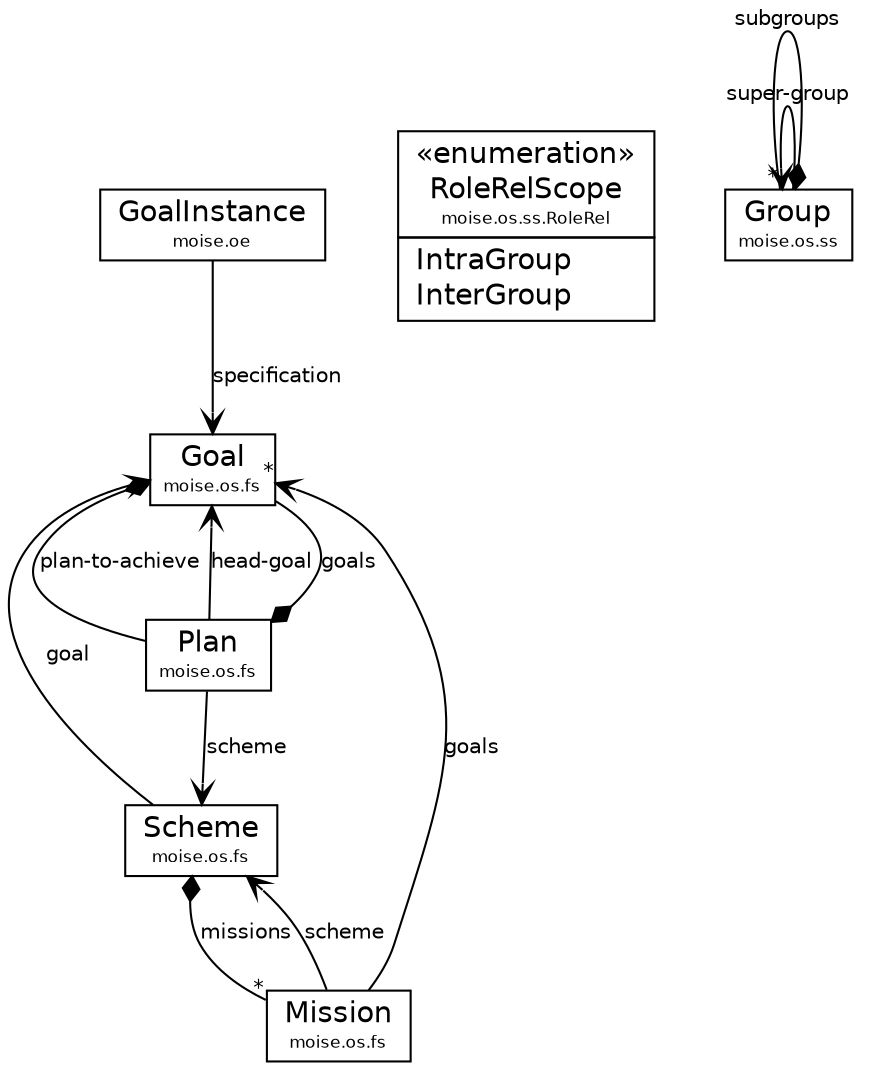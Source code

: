#!/usr/local/bin/dot
#
# Class diagram 
# Generated by UMLGraph version R5_6_6-1-g9240c4 (http://www.umlgraph.org/)
#

digraph G {
	edge [fontname="Helvetica",fontsize=10,labelfontname="Helvetica",labelfontsize=10];
	node [fontname="Helvetica",fontsize=10,shape=plaintext];
	nodesep=0.25;
	ranksep=0.5;
	// moise.oe.GoalInstance
	c12068 [label=<<table title="moise.oe.GoalInstance" border="0" cellborder="1" cellspacing="0" cellpadding="2" port="p" href="../oe/GoalInstance.html">
		<tr><td><table border="0" cellspacing="0" cellpadding="1">
<tr><td align="center" balign="center"> GoalInstance </td></tr>
<tr><td align="center" balign="center"><font point-size="8.0"> moise.oe </font></td></tr>
		</table></td></tr>
		</table>>, URL="../oe/GoalInstance.html", fontname="Helvetica", fontcolor="black", fontsize=14.0];
	// moise.os.fs.Scheme
	c12073 [label=<<table title="moise.os.fs.Scheme" border="0" cellborder="1" cellspacing="0" cellpadding="2" port="p" href="../os/fs/Scheme.html">
		<tr><td><table border="0" cellspacing="0" cellpadding="1">
<tr><td align="center" balign="center"> Scheme </td></tr>
<tr><td align="center" balign="center"><font point-size="8.0"> moise.os.fs </font></td></tr>
		</table></td></tr>
		</table>>, URL="../os/fs/Scheme.html", fontname="Helvetica", fontcolor="black", fontsize=14.0];
	// moise.os.fs.Plan
	c12074 [label=<<table title="moise.os.fs.Plan" border="0" cellborder="1" cellspacing="0" cellpadding="2" port="p" href="../os/fs/Plan.html">
		<tr><td><table border="0" cellspacing="0" cellpadding="1">
<tr><td align="center" balign="center"> Plan </td></tr>
<tr><td align="center" balign="center"><font point-size="8.0"> moise.os.fs </font></td></tr>
		</table></td></tr>
		</table>>, URL="../os/fs/Plan.html", fontname="Helvetica", fontcolor="black", fontsize=14.0];
	// moise.os.fs.Mission
	c12076 [label=<<table title="moise.os.fs.Mission" border="0" cellborder="1" cellspacing="0" cellpadding="2" port="p" href="../os/fs/Mission.html">
		<tr><td><table border="0" cellspacing="0" cellpadding="1">
<tr><td align="center" balign="center"> Mission </td></tr>
<tr><td align="center" balign="center"><font point-size="8.0"> moise.os.fs </font></td></tr>
		</table></td></tr>
		</table>>, URL="../os/fs/Mission.html", fontname="Helvetica", fontcolor="black", fontsize=14.0];
	// moise.os.fs.Goal
	c12077 [label=<<table title="moise.os.fs.Goal" border="0" cellborder="1" cellspacing="0" cellpadding="2" port="p" href="../os/fs/Goal.html">
		<tr><td><table border="0" cellspacing="0" cellpadding="1">
<tr><td align="center" balign="center"> Goal </td></tr>
<tr><td align="center" balign="center"><font point-size="8.0"> moise.os.fs </font></td></tr>
		</table></td></tr>
		</table>>, URL="../os/fs/Goal.html", fontname="Helvetica", fontcolor="black", fontsize=14.0];
	// moise.os.ss.RoleRel.RoleRelScope
	c12086 [label=<<table title="moise.os.ss.RoleRel.RoleRelScope" border="0" cellborder="1" cellspacing="0" cellpadding="2" port="p" href="../os/ss/RoleRel.RoleRelScope.html">
		<tr><td><table border="0" cellspacing="0" cellpadding="1">
<tr><td align="center" balign="center"> &#171;enumeration&#187; </td></tr>
<tr><td align="center" balign="center"> RoleRelScope </td></tr>
<tr><td align="center" balign="center"><font point-size="8.0"> moise.os.ss.RoleRel </font></td></tr>
		</table></td></tr>
		<tr><td><table border="0" cellspacing="0" cellpadding="1">
<tr><td align="left" balign="left"> IntraGroup </td></tr>
<tr><td align="left" balign="left"> InterGroup </td></tr>
		</table></td></tr>
		</table>>, URL="../os/ss/RoleRel.RoleRelScope.html", fontname="Helvetica", fontcolor="black", fontsize=14.0];
	// moise.os.ss.Group
	c12089 [label=<<table title="moise.os.ss.Group" border="0" cellborder="1" cellspacing="0" cellpadding="2" port="p" href="../os/ss/Group.html">
		<tr><td><table border="0" cellspacing="0" cellpadding="1">
<tr><td align="center" balign="center"> Group </td></tr>
<tr><td align="center" balign="center"><font point-size="8.0"> moise.os.ss </font></td></tr>
		</table></td></tr>
		</table>>, URL="../os/ss/Group.html", fontname="Helvetica", fontcolor="black", fontsize=14.0];
	// moise.oe.GoalInstance NAVASSOC moise.os.fs.Goal
	c12068:p -> c12077:p [taillabel="", label="specification", headlabel="", fontname="Helvetica", fontcolor="black", fontsize=10.0, color="black", arrowhead=open];
	// moise.os.fs.Scheme NAVASSOC moise.os.fs.Goal
	c12073:p -> c12077:p [taillabel="", label="goal", headlabel="", fontname="Helvetica", fontcolor="black", fontsize=10.0, color="black", arrowhead=open];
	// moise.os.fs.Scheme COMPOSED moise.os.fs.Mission
	c12073:p -> c12076:p [taillabel="", label="missions", headlabel="*", fontname="Helvetica", fontcolor="black", fontsize=10.0, color="black", arrowhead=none, arrowtail=diamond, dir=both];
	// moise.os.fs.Plan NAVASSOC moise.os.fs.Goal
	c12074:p -> c12077:p [taillabel="", label="head-goal", headlabel="", fontname="Helvetica", fontcolor="black", fontsize=10.0, color="black", arrowhead=open];
	// moise.os.fs.Plan NAVASSOC moise.os.fs.Scheme
	c12074:p -> c12073:p [taillabel="", label="scheme", headlabel="", fontname="Helvetica", fontcolor="black", fontsize=10.0, color="black", arrowhead=open];
	// moise.os.fs.Plan COMPOSED moise.os.fs.Goal
	c12074:p -> c12077:p [taillabel="", label="goals", headlabel="", fontname="Helvetica", fontcolor="black", fontsize=10.0, color="black", arrowhead=none, arrowtail=diamond, dir=both];
	// moise.os.fs.Mission NAVASSOC moise.os.fs.Goal
	c12076:p -> c12077:p [taillabel="", label="goals", headlabel="*", fontname="Helvetica", fontcolor="black", fontsize=10.0, color="black", arrowhead=open];
	// moise.os.fs.Mission NAVASSOC moise.os.fs.Scheme
	c12076:p -> c12073:p [taillabel="", label="scheme", headlabel="", fontname="Helvetica", fontcolor="black", fontsize=10.0, color="black", arrowhead=open];
	// moise.os.fs.Goal COMPOSED moise.os.fs.Plan
	c12077:p -> c12074:p [taillabel="", label="plan-to-achieve", headlabel="", fontname="Helvetica", fontcolor="black", fontsize=10.0, color="black", arrowhead=none, arrowtail=diamond, dir=both];
	// moise.os.ss.Group NAVASSOC moise.os.ss.Group
	c12089:p -> c12089:p [taillabel="", label="super-group", headlabel="", fontname="Helvetica", fontcolor="black", fontsize=10.0, color="black", arrowhead=open];
	// moise.os.ss.Group COMPOSED moise.os.ss.Group
	c12089:p -> c12089:p [taillabel="", label="subgroups", headlabel="*", fontname="Helvetica", fontcolor="black", fontsize=10.0, color="black", arrowhead=none, arrowtail=diamond, dir=both];
}

